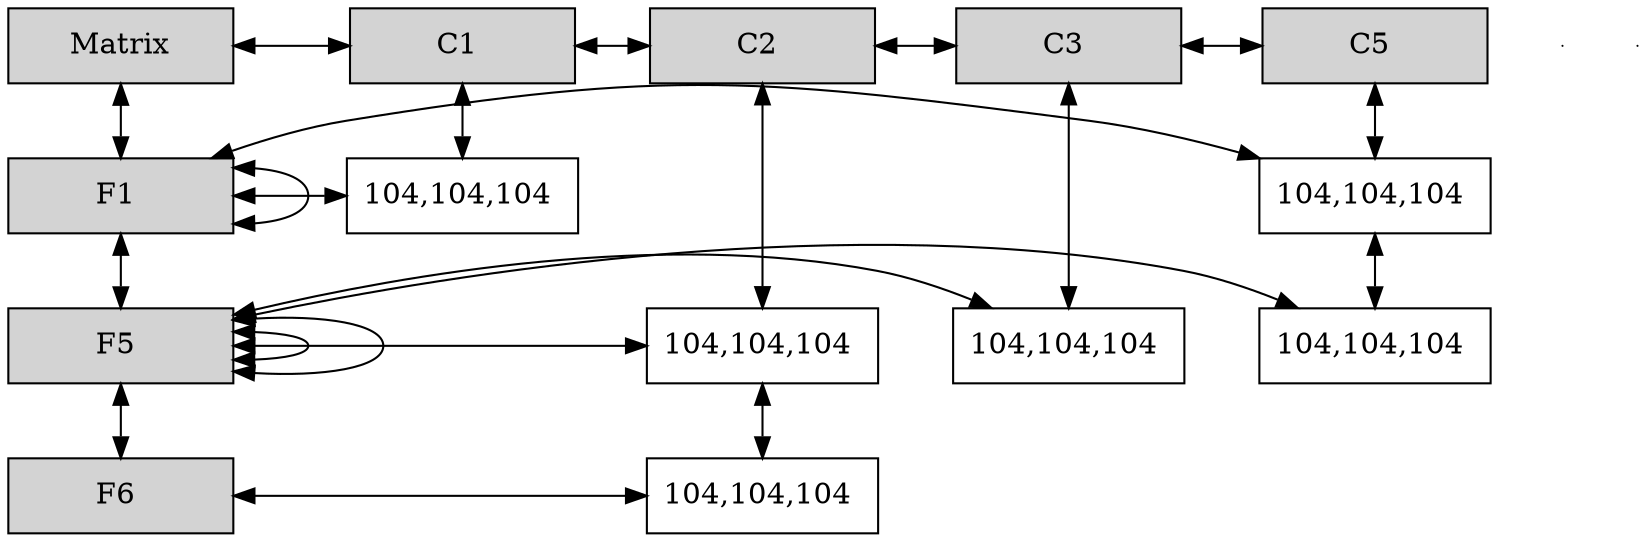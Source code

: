 digraph Sparse_Matrix{
node [shape=box]
graph[nodesep = 0.5];
Terminal [ label = "Matrix", width = 1.5, style = filled, group = 0 ];
e0[ shape = point, width = 0 ]
e1[ shape = point, width = 0 ]
Terminal -> Y1 [dir=both];
Y1[label = "F1 "   width = 1.5 style = filled, group =0];
Y1-> Y1[dir=both];
Y1-> X5_1[dir=both];
{ rank = same; Y1; X5_1 }
Y1[label = "F1 "   width = 1.5 style = filled, group =0];
Y1-> Y5[dir=both];
Y1-> X1_1[dir=both];
{ rank = same; Y1; X1_1 }
Y5[label = "F5 "   width = 1.5 style = filled, group =0];
Y5-> Y5[dir=both];
Y5-> X5_5[dir=both];
{ rank = same; Y5; X5_5 }
Y5[label = "F5 "   width = 1.5 style = filled, group =0];
Y5-> Y5[dir=both];
Y5-> X3_5[dir=both];
{ rank = same; Y5; X3_5 }
Y5[label = "F5 "   width = 1.5 style = filled, group =0];
Y5-> Y6[dir=both];
Y5-> X2_5[dir=both];
{ rank = same; Y5; X2_5 }
Y6[label = "F6 "   width = 1.5 style = filled,group =0];
Y6-> X2_6[dir=both];
{ rank = same; Y6; X2_6 }
Terminal -> X1 [dir=both];
X1[label = "C1 "   width = 1.5 style = filled, group =1];
X1-> X2[dir=both];
{ rank = same; Terminal; X1 }
X1_1[label = "104,104,104 "   width = 1.5, group =1];
X1-> X1_1[dir=both];
X2[label = "C2 "   width = 1.5 style = filled, group =2];
X2-> X3[dir=both];
{ rank = same; Terminal; X2 }
X2_5[label = "104,104,104 "   width = 1.5, group =2];
X2-> X2_5[dir=both];
X2_6[label = "104,104,104 "   width = 1.5, group =2];
X2_5-> X2_6[dir=both];
X3[label = "C3 "   width = 1.5 style = filled, group =3];
X3-> X5[dir=both];
{ rank = same; Terminal; X3 }
X3_5[label = "104,104,104 "   width = 1.5, group =3];
X3-> X3_5[dir=both];
X5[label = "C5 "   width = 1.5 style = filled, group =5];
{ rank = same; Terminal; X5 }
X5_1[label = "104,104,104 "   width = 1.5, group =5];
X5-> X5_1[dir=both];
X5_5[label = "104,104,104 "   width = 1.5, group =5];
X5_1-> X5_5[dir=both];
}